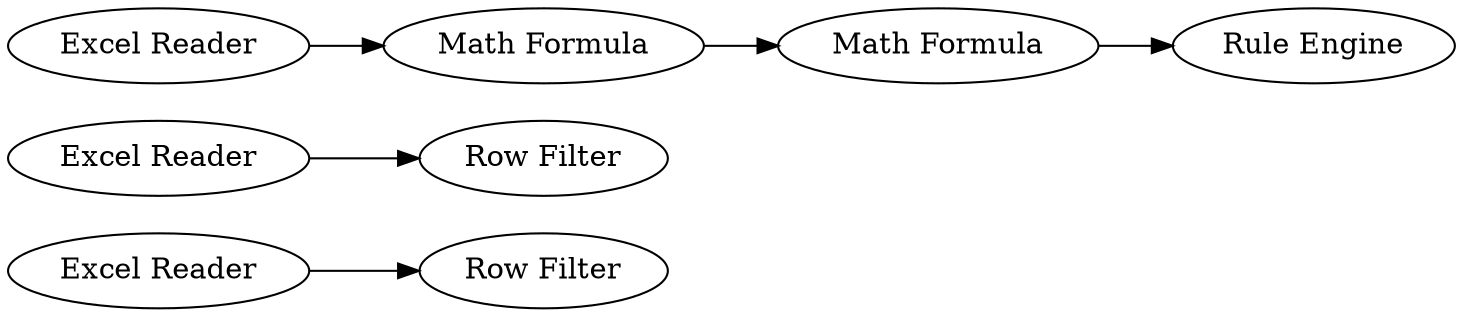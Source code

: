 digraph {
	1 [label="Excel Reader"]
	2 [label="Excel Reader"]
	21 [label="Math Formula"]
	22 [label="Rule Engine"]
	26 [label="Row Filter"]
	28 [label="Row Filter"]
	35 [label="Math Formula"]
	36 [label="Excel Reader"]
	1 -> 28
	2 -> 26
	21 -> 22
	35 -> 21
	36 -> 35
	rankdir=LR
}
